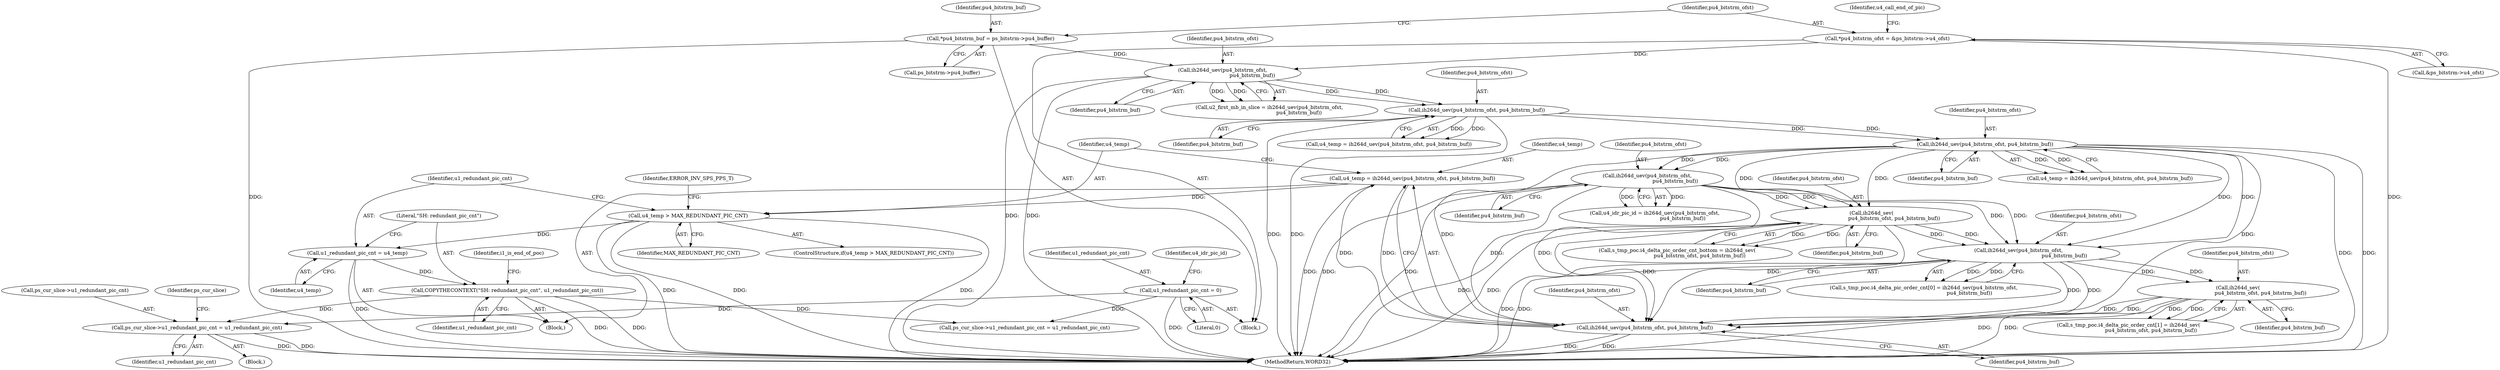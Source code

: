 digraph "0_Android_a78887bcffbc2995cf9ed72e0697acf560875e9e_2@pointer" {
"1000947" [label="(Call,ps_cur_slice->u1_redundant_pic_cnt = u1_redundant_pic_cnt)"];
"1000736" [label="(Call,COPYTHECONTEXT(\"SH: redundant_pic_cnt\", u1_redundant_pic_cnt))"];
"1000733" [label="(Call,u1_redundant_pic_cnt = u4_temp)"];
"1000728" [label="(Call,u4_temp > MAX_REDUNDANT_PIC_CNT)"];
"1000722" [label="(Call,u4_temp = ih264d_uev(pu4_bitstrm_ofst, pu4_bitstrm_buf))"];
"1000724" [label="(Call,ih264d_uev(pu4_bitstrm_ofst, pu4_bitstrm_buf))"];
"1000683" [label="(Call,ih264d_sev(pu4_bitstrm_ofst,\n                                                         pu4_bitstrm_buf))"];
"1000645" [label="(Call,ih264d_sev(\n                            pu4_bitstrm_ofst, pu4_bitstrm_buf))"];
"1000561" [label="(Call,ih264d_uev(pu4_bitstrm_ofst,\n                                   pu4_bitstrm_buf))"];
"1000424" [label="(Call,ih264d_uev(pu4_bitstrm_ofst, pu4_bitstrm_buf))"];
"1000283" [label="(Call,ih264d_uev(pu4_bitstrm_ofst, pu4_bitstrm_buf))"];
"1000237" [label="(Call,ih264d_uev(pu4_bitstrm_ofst,\n                                     pu4_bitstrm_buf))"];
"1000209" [label="(Call,*pu4_bitstrm_ofst = &ps_bitstrm->u4_ofst)"];
"1000203" [label="(Call,*pu4_bitstrm_buf = ps_bitstrm->pu4_buffer)"];
"1000707" [label="(Call,ih264d_sev(\n                            pu4_bitstrm_ofst, pu4_bitstrm_buf))"];
"1000191" [label="(Call,u1_redundant_pic_cnt = 0)"];
"1000424" [label="(Call,ih264d_uev(pu4_bitstrm_ofst, pu4_bitstrm_buf))"];
"1000193" [label="(Literal,0)"];
"1000725" [label="(Identifier,pu4_bitstrm_ofst)"];
"1000684" [label="(Identifier,pu4_bitstrm_ofst)"];
"1000685" [label="(Identifier,pu4_bitstrm_buf)"];
"1000211" [label="(Call,&ps_bitstrm->u4_ofst)"];
"1000562" [label="(Identifier,pu4_bitstrm_ofst)"];
"1000724" [label="(Call,ih264d_uev(pu4_bitstrm_ofst, pu4_bitstrm_buf))"];
"1000426" [label="(Identifier,pu4_bitstrm_buf)"];
"1000721" [label="(Block,)"];
"1002570" [label="(MethodReturn,WORD32)"];
"1000559" [label="(Call,u4_idr_pic_id = ih264d_uev(pu4_bitstrm_ofst,\n                                   pu4_bitstrm_buf))"];
"1000683" [label="(Call,ih264d_sev(pu4_bitstrm_ofst,\n                                                         pu4_bitstrm_buf))"];
"1000707" [label="(Call,ih264d_sev(\n                            pu4_bitstrm_ofst, pu4_bitstrm_buf))"];
"1000563" [label="(Identifier,pu4_bitstrm_buf)"];
"1000701" [label="(Call,s_tmp_poc.i4_delta_pic_order_cnt[1] = ih264d_sev(\n                            pu4_bitstrm_ofst, pu4_bitstrm_buf))"];
"1000235" [label="(Call,u2_first_mb_in_slice = ih264d_uev(pu4_bitstrm_ofst,\n                                     pu4_bitstrm_buf))"];
"1000646" [label="(Identifier,pu4_bitstrm_ofst)"];
"1000422" [label="(Call,u4_temp = ih264d_uev(pu4_bitstrm_ofst, pu4_bitstrm_buf))"];
"1000203" [label="(Call,*pu4_bitstrm_buf = ps_bitstrm->pu4_buffer)"];
"1000730" [label="(Identifier,MAX_REDUNDANT_PIC_CNT)"];
"1000729" [label="(Identifier,u4_temp)"];
"1000283" [label="(Call,ih264d_uev(pu4_bitstrm_ofst, pu4_bitstrm_buf))"];
"1000951" [label="(Identifier,u1_redundant_pic_cnt)"];
"1000281" [label="(Call,u4_temp = ih264d_uev(pu4_bitstrm_ofst, pu4_bitstrm_buf))"];
"1000738" [label="(Identifier,u1_redundant_pic_cnt)"];
"1000210" [label="(Identifier,pu4_bitstrm_ofst)"];
"1001462" [label="(Call,ps_cur_slice->u1_redundant_pic_cnt = u1_redundant_pic_cnt)"];
"1000947" [label="(Call,ps_cur_slice->u1_redundant_pic_cnt = u1_redundant_pic_cnt)"];
"1000734" [label="(Identifier,u1_redundant_pic_cnt)"];
"1000728" [label="(Call,u4_temp > MAX_REDUNDANT_PIC_CNT)"];
"1000709" [label="(Identifier,pu4_bitstrm_buf)"];
"1000735" [label="(Identifier,u4_temp)"];
"1000645" [label="(Call,ih264d_sev(\n                            pu4_bitstrm_ofst, pu4_bitstrm_buf))"];
"1000237" [label="(Call,ih264d_uev(pu4_bitstrm_ofst,\n                                     pu4_bitstrm_buf))"];
"1000226" [label="(Identifier,u4_call_end_of_pic)"];
"1000736" [label="(Call,COPYTHECONTEXT(\"SH: redundant_pic_cnt\", u1_redundant_pic_cnt))"];
"1000641" [label="(Call,s_tmp_poc.i4_delta_pic_order_cnt_bottom = ih264d_sev(\n                            pu4_bitstrm_ofst, pu4_bitstrm_buf))"];
"1000907" [label="(Block,)"];
"1000166" [label="(Block,)"];
"1000284" [label="(Identifier,pu4_bitstrm_ofst)"];
"1000722" [label="(Call,u4_temp = ih264d_uev(pu4_bitstrm_ofst, pu4_bitstrm_buf))"];
"1000209" [label="(Call,*pu4_bitstrm_ofst = &ps_bitstrm->u4_ofst)"];
"1000740" [label="(Identifier,i1_is_end_of_poc)"];
"1000191" [label="(Call,u1_redundant_pic_cnt = 0)"];
"1000723" [label="(Identifier,u4_temp)"];
"1000677" [label="(Call,s_tmp_poc.i4_delta_pic_order_cnt[0] = ih264d_sev(pu4_bitstrm_ofst,\n                                                         pu4_bitstrm_buf))"];
"1000647" [label="(Identifier,pu4_bitstrm_buf)"];
"1000192" [label="(Identifier,u1_redundant_pic_cnt)"];
"1000425" [label="(Identifier,pu4_bitstrm_ofst)"];
"1000727" [label="(ControlStructure,if(u4_temp > MAX_REDUNDANT_PIC_CNT))"];
"1000285" [label="(Identifier,pu4_bitstrm_buf)"];
"1000954" [label="(Identifier,ps_cur_slice)"];
"1000238" [label="(Identifier,pu4_bitstrm_ofst)"];
"1000205" [label="(Call,ps_bitstrm->pu4_buffer)"];
"1000948" [label="(Call,ps_cur_slice->u1_redundant_pic_cnt)"];
"1000204" [label="(Identifier,pu4_bitstrm_buf)"];
"1000733" [label="(Call,u1_redundant_pic_cnt = u4_temp)"];
"1000561" [label="(Call,ih264d_uev(pu4_bitstrm_ofst,\n                                   pu4_bitstrm_buf))"];
"1000708" [label="(Identifier,pu4_bitstrm_ofst)"];
"1000737" [label="(Literal,\"SH: redundant_pic_cnt\")"];
"1000239" [label="(Identifier,pu4_bitstrm_buf)"];
"1000197" [label="(Identifier,u4_idr_pic_id)"];
"1000726" [label="(Identifier,pu4_bitstrm_buf)"];
"1000732" [label="(Identifier,ERROR_INV_SPS_PPS_T)"];
"1000947" -> "1000907"  [label="AST: "];
"1000947" -> "1000951"  [label="CFG: "];
"1000948" -> "1000947"  [label="AST: "];
"1000951" -> "1000947"  [label="AST: "];
"1000954" -> "1000947"  [label="CFG: "];
"1000947" -> "1002570"  [label="DDG: "];
"1000947" -> "1002570"  [label="DDG: "];
"1000736" -> "1000947"  [label="DDG: "];
"1000191" -> "1000947"  [label="DDG: "];
"1000736" -> "1000721"  [label="AST: "];
"1000736" -> "1000738"  [label="CFG: "];
"1000737" -> "1000736"  [label="AST: "];
"1000738" -> "1000736"  [label="AST: "];
"1000740" -> "1000736"  [label="CFG: "];
"1000736" -> "1002570"  [label="DDG: "];
"1000736" -> "1002570"  [label="DDG: "];
"1000733" -> "1000736"  [label="DDG: "];
"1000736" -> "1001462"  [label="DDG: "];
"1000733" -> "1000721"  [label="AST: "];
"1000733" -> "1000735"  [label="CFG: "];
"1000734" -> "1000733"  [label="AST: "];
"1000735" -> "1000733"  [label="AST: "];
"1000737" -> "1000733"  [label="CFG: "];
"1000733" -> "1002570"  [label="DDG: "];
"1000728" -> "1000733"  [label="DDG: "];
"1000728" -> "1000727"  [label="AST: "];
"1000728" -> "1000730"  [label="CFG: "];
"1000729" -> "1000728"  [label="AST: "];
"1000730" -> "1000728"  [label="AST: "];
"1000732" -> "1000728"  [label="CFG: "];
"1000734" -> "1000728"  [label="CFG: "];
"1000728" -> "1002570"  [label="DDG: "];
"1000728" -> "1002570"  [label="DDG: "];
"1000728" -> "1002570"  [label="DDG: "];
"1000722" -> "1000728"  [label="DDG: "];
"1000722" -> "1000721"  [label="AST: "];
"1000722" -> "1000724"  [label="CFG: "];
"1000723" -> "1000722"  [label="AST: "];
"1000724" -> "1000722"  [label="AST: "];
"1000729" -> "1000722"  [label="CFG: "];
"1000722" -> "1002570"  [label="DDG: "];
"1000724" -> "1000722"  [label="DDG: "];
"1000724" -> "1000722"  [label="DDG: "];
"1000724" -> "1000726"  [label="CFG: "];
"1000725" -> "1000724"  [label="AST: "];
"1000726" -> "1000724"  [label="AST: "];
"1000724" -> "1002570"  [label="DDG: "];
"1000724" -> "1002570"  [label="DDG: "];
"1000683" -> "1000724"  [label="DDG: "];
"1000683" -> "1000724"  [label="DDG: "];
"1000645" -> "1000724"  [label="DDG: "];
"1000645" -> "1000724"  [label="DDG: "];
"1000561" -> "1000724"  [label="DDG: "];
"1000561" -> "1000724"  [label="DDG: "];
"1000707" -> "1000724"  [label="DDG: "];
"1000707" -> "1000724"  [label="DDG: "];
"1000424" -> "1000724"  [label="DDG: "];
"1000424" -> "1000724"  [label="DDG: "];
"1000683" -> "1000677"  [label="AST: "];
"1000683" -> "1000685"  [label="CFG: "];
"1000684" -> "1000683"  [label="AST: "];
"1000685" -> "1000683"  [label="AST: "];
"1000677" -> "1000683"  [label="CFG: "];
"1000683" -> "1002570"  [label="DDG: "];
"1000683" -> "1002570"  [label="DDG: "];
"1000683" -> "1000677"  [label="DDG: "];
"1000683" -> "1000677"  [label="DDG: "];
"1000645" -> "1000683"  [label="DDG: "];
"1000645" -> "1000683"  [label="DDG: "];
"1000561" -> "1000683"  [label="DDG: "];
"1000561" -> "1000683"  [label="DDG: "];
"1000424" -> "1000683"  [label="DDG: "];
"1000424" -> "1000683"  [label="DDG: "];
"1000683" -> "1000707"  [label="DDG: "];
"1000683" -> "1000707"  [label="DDG: "];
"1000645" -> "1000641"  [label="AST: "];
"1000645" -> "1000647"  [label="CFG: "];
"1000646" -> "1000645"  [label="AST: "];
"1000647" -> "1000645"  [label="AST: "];
"1000641" -> "1000645"  [label="CFG: "];
"1000645" -> "1002570"  [label="DDG: "];
"1000645" -> "1002570"  [label="DDG: "];
"1000645" -> "1000641"  [label="DDG: "];
"1000645" -> "1000641"  [label="DDG: "];
"1000561" -> "1000645"  [label="DDG: "];
"1000561" -> "1000645"  [label="DDG: "];
"1000424" -> "1000645"  [label="DDG: "];
"1000424" -> "1000645"  [label="DDG: "];
"1000561" -> "1000559"  [label="AST: "];
"1000561" -> "1000563"  [label="CFG: "];
"1000562" -> "1000561"  [label="AST: "];
"1000563" -> "1000561"  [label="AST: "];
"1000559" -> "1000561"  [label="CFG: "];
"1000561" -> "1002570"  [label="DDG: "];
"1000561" -> "1002570"  [label="DDG: "];
"1000561" -> "1000559"  [label="DDG: "];
"1000561" -> "1000559"  [label="DDG: "];
"1000424" -> "1000561"  [label="DDG: "];
"1000424" -> "1000561"  [label="DDG: "];
"1000424" -> "1000422"  [label="AST: "];
"1000424" -> "1000426"  [label="CFG: "];
"1000425" -> "1000424"  [label="AST: "];
"1000426" -> "1000424"  [label="AST: "];
"1000422" -> "1000424"  [label="CFG: "];
"1000424" -> "1002570"  [label="DDG: "];
"1000424" -> "1002570"  [label="DDG: "];
"1000424" -> "1000422"  [label="DDG: "];
"1000424" -> "1000422"  [label="DDG: "];
"1000283" -> "1000424"  [label="DDG: "];
"1000283" -> "1000424"  [label="DDG: "];
"1000283" -> "1000281"  [label="AST: "];
"1000283" -> "1000285"  [label="CFG: "];
"1000284" -> "1000283"  [label="AST: "];
"1000285" -> "1000283"  [label="AST: "];
"1000281" -> "1000283"  [label="CFG: "];
"1000283" -> "1002570"  [label="DDG: "];
"1000283" -> "1002570"  [label="DDG: "];
"1000283" -> "1000281"  [label="DDG: "];
"1000283" -> "1000281"  [label="DDG: "];
"1000237" -> "1000283"  [label="DDG: "];
"1000237" -> "1000283"  [label="DDG: "];
"1000237" -> "1000235"  [label="AST: "];
"1000237" -> "1000239"  [label="CFG: "];
"1000238" -> "1000237"  [label="AST: "];
"1000239" -> "1000237"  [label="AST: "];
"1000235" -> "1000237"  [label="CFG: "];
"1000237" -> "1002570"  [label="DDG: "];
"1000237" -> "1002570"  [label="DDG: "];
"1000237" -> "1000235"  [label="DDG: "];
"1000237" -> "1000235"  [label="DDG: "];
"1000209" -> "1000237"  [label="DDG: "];
"1000203" -> "1000237"  [label="DDG: "];
"1000209" -> "1000166"  [label="AST: "];
"1000209" -> "1000211"  [label="CFG: "];
"1000210" -> "1000209"  [label="AST: "];
"1000211" -> "1000209"  [label="AST: "];
"1000226" -> "1000209"  [label="CFG: "];
"1000209" -> "1002570"  [label="DDG: "];
"1000203" -> "1000166"  [label="AST: "];
"1000203" -> "1000205"  [label="CFG: "];
"1000204" -> "1000203"  [label="AST: "];
"1000205" -> "1000203"  [label="AST: "];
"1000210" -> "1000203"  [label="CFG: "];
"1000203" -> "1002570"  [label="DDG: "];
"1000707" -> "1000701"  [label="AST: "];
"1000707" -> "1000709"  [label="CFG: "];
"1000708" -> "1000707"  [label="AST: "];
"1000709" -> "1000707"  [label="AST: "];
"1000701" -> "1000707"  [label="CFG: "];
"1000707" -> "1002570"  [label="DDG: "];
"1000707" -> "1002570"  [label="DDG: "];
"1000707" -> "1000701"  [label="DDG: "];
"1000707" -> "1000701"  [label="DDG: "];
"1000191" -> "1000166"  [label="AST: "];
"1000191" -> "1000193"  [label="CFG: "];
"1000192" -> "1000191"  [label="AST: "];
"1000193" -> "1000191"  [label="AST: "];
"1000197" -> "1000191"  [label="CFG: "];
"1000191" -> "1002570"  [label="DDG: "];
"1000191" -> "1001462"  [label="DDG: "];
}
